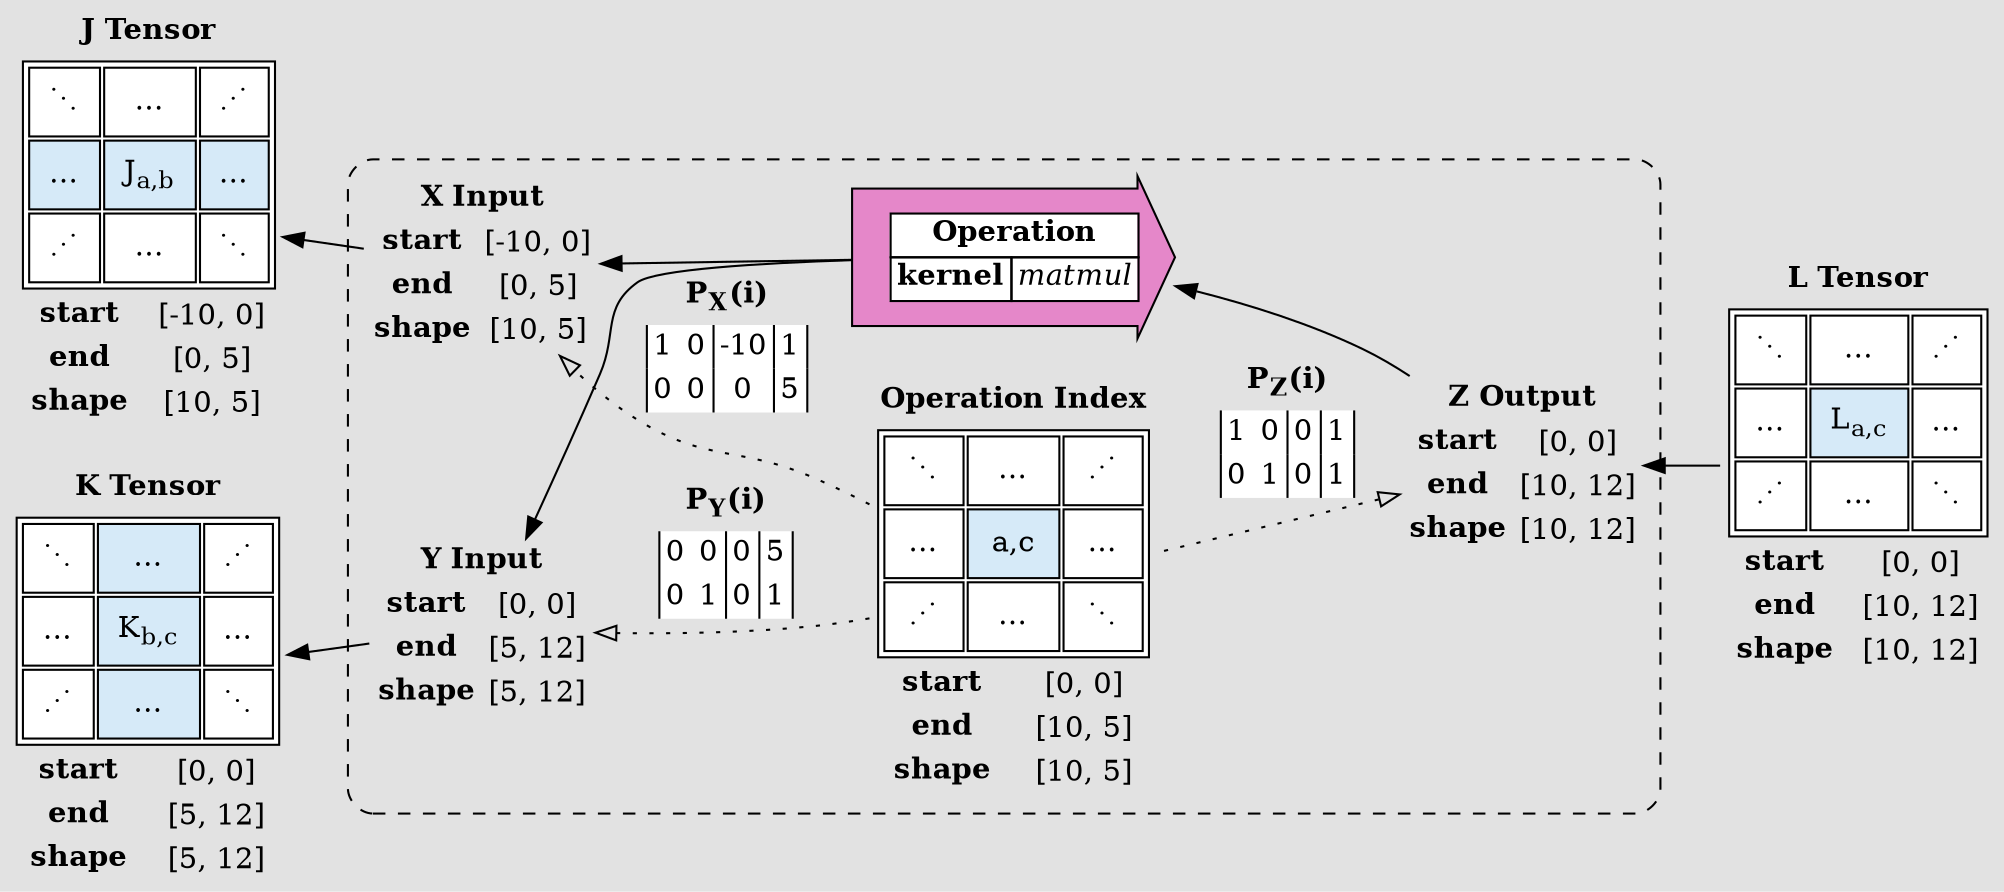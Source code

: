 digraph G {
  rankdir=RL;
  newrank=true;
  bgcolor="#E2E2E2";
  j [
    shape="plain";
    label=<
      <table border="0">
        <tr>
          <td colspan="2"><b>J Tensor</b></td>
        </tr>
        <tr>
          <td colspan="2">
            <table bgcolor="white" cellpadding="8">
              <tr>
                <td>⋱</td>
                <td>…</td>
                <td>⋰</td>
              </tr>
              <tr>
                <td bgcolor="#D6EAF8">…</td>
                <td bgcolor="#D6EAF8">J<sub>a,b</sub></td>
                <td bgcolor="#D6EAF8">…</td>
              </tr>
              <tr>
                <td>⋰</td>
                <td>…</td>
                <td>⋱</td>
              </tr>
            </table>
          </td>
        </tr>
        <tr>
          <td><b>start</b></td>
          <td>[-10, 0]</td>
        </tr>
        <tr>
          <td><b>end</b></td>
          <td>[0, 5]</td>
        </tr>
        <tr>
          <td><b>shape</b></td>
          <td>[10, 5]</td>
        </tr>
      </table>
    >;
  ];
  k [
    shape="plain";
    label=<
      <table border="0">
        <tr>
          <td colspan="2"><b>K Tensor</b></td>
        </tr>
        <tr>
          <td colspan="2">
            <table bgcolor="white" cellpadding="8">
              <tr>
                <td>⋱</td>
                <td bgcolor="#D6EAF8">…</td>
                <td>⋰</td>
              </tr>
              <tr>
                <td>…</td>
                <td bgcolor="#D6EAF8">K<sub>b,c</sub></td>
                <td>…</td>
              </tr>
              <tr>
                <td>⋰</td>
                <td bgcolor="#D6EAF8">…</td>
                <td>⋱</td>
              </tr>
            </table>
          </td>
        </tr>
        <tr>
          <td><b>start</b></td>
          <td>[0, 0]</td>
        </tr>
        <tr>
          <td><b>end</b></td>
          <td>[5, 12]</td>
        </tr>
        <tr>
          <td><b>shape</b></td>
          <td>[5, 12]</td>
        </tr>
      </table>
    >;
  ];
  l [
    shape="plain";
    label=<
      <table border="0">
        <tr>
          <td colspan="2"><b>L Tensor</b></td>
        </tr>
        <tr>
          <td colspan="2">
            <table bgcolor="white" cellpadding="8">
              <tr>
                <td>⋱</td>
                <td>…</td>
                <td>⋰</td>
              </tr>
              <tr>
                <td>…</td>
                <td bgcolor="#D6EAF8">L<sub>a,c</sub></td>
                <td>…</td>
              </tr>
              <tr>
                <td>⋰</td>
                <td>…</td>
                <td>⋱</td>
              </tr>
            </table>
          </td>
        </tr>
        <tr>
          <td><b>start</b></td>
          <td>[0, 0]</td>
        </tr>
        <tr>
          <td><b>end</b></td>
          <td>[10, 12]</td>
        </tr>
        <tr>
          <td><b>shape</b></td>
          <td>[10, 12]</td>
        </tr>
      </table>
    >;
  ];
  subgraph cluster_0 {
    style="dashed, rounded";
    peripheries=1;
    idx [
      shape="plain";
      label=<
        <table border="0">
          <tr>
            <td colspan="2"><b>Operation Index</b></td>
          </tr>
          <tr>
            <td colspan="2">
              <table bgcolor="white" cellpadding="8">
                <tr>
                  <td>⋱</td>
                  <td>…</td>
                  <td>⋰</td>
                </tr>
                <tr>
                  <td>…</td>
                  <td bgcolor="#D6EAF8">a,c</td>
                  <td>…</td>
                </tr>
                <tr>
                  <td>⋰</td>
                  <td>…</td>
                  <td>⋱</td>
                </tr>
              </table>
            </td>
          </tr>
          <tr>
            <td><b>start</b></td>
            <td>[0, 0]</td>
          </tr>
          <tr>
            <td><b>end</b></td>
            <td>[10, 5]</td>
          </tr>
          <tr>
            <td><b>shape</b></td>
            <td>[10, 5]</td>
          </tr>
        </table>
      >;
    ];
    x [
      shape="plain";
      label=<
        <table border="0">
          <tr>
            <td colspan="2"><b>X Input</b></td>
          </tr>
          <tr>
            <td><b>start</b></td>
            <td>[-10, 0]</td>
          </tr>
          <tr>
            <td><b>end</b></td>
            <td>[0, 5]</td>
          </tr>
          <tr>
            <td><b>shape</b></td>
            <td>[10, 5]</td>
          </tr>
        </table>
      >;
    ];
    y [
      shape="plain";
      label=<
        <table border="0">
          <tr>
            <td colspan="2"><b>Y Input</b></td>
          </tr>
          <tr>
            <td><b>start</b></td>
            <td>[0, 0]</td>
          </tr>
          <tr>
            <td><b>end</b></td>
            <td>[5, 12]</td>
          </tr>
          <tr>
            <td><b>shape</b></td>
            <td>[5, 12]</td>
          </tr>
        </table>
      >;
    ];
    z [
      shape="plain";
      label=<
        <table border="0">
          <tr>
            <td colspan="2"><b>Z Output</b></td>
          </tr>
          <tr>
            <td><b>start</b></td>
            <td>[0, 0]</td>
          </tr>
          <tr>
            <td><b>end</b></td>
            <td>[10, 12]</td>
          </tr>
          <tr>
            <td><b>shape</b></td>
            <td>[10, 12]</td>
          </tr>
        </table>
      >;
    ];
    op [
      label=<
        <table border="0" cellborder="1" cellspacing="0" bgcolor="white">
          <tr>
            <td colspan="2"><b>Operation</b></td>
          </tr>
          <tr>
            <td><b>kernel</b></td>
            <td><i>matmul</i></td>
          </tr>
        </table>
      >;
      shape=rarrow;
      style=filled;
      fillcolor="#E587C9";
      margin=0.25;
    ];
  }
  // end cluster_0
  op -> x;
  x -> j;
  op -> y;
  y -> k;
  l -> z;
  z -> op;
  idx -> x [
    label=<
      <table border="0" cellborder="0">
        <tr>
          <td><b>P<sub>X</sub>(i)</b></td>
        </tr>
        <tr>
          <td>
            <table bgcolor="white" border="0" cellspacing="0" cellborder="1">
              <tr>
                <td sides="L">1</td>
                <td sides="R">0</td>
                <td sides="R">-10</td>
                <td sides="R">1</td>
              </tr>
              <tr>
                <td sides="L">0</td>
                <td sides="R">0</td>
                <td sides="R">0</td>
                <td sides="R">5</td>
              </tr>
            </table>
          </td>
        </tr>
      </table>
    >;
    style=dotted;
    arrowhead=empty;
  ];
  idx -> y [
    label=<
      <table border="0" cellborder="0">
        <tr>
          <td><b>P<sub>Y</sub>(i)</b></td>
        </tr>
        <tr>
          <td>
            <table bgcolor="white" border="0" cellspacing="0" cellborder="1">
              <tr>
                <td sides="L">0</td>
                <td sides="R">0</td>
                <td sides="R">0</td>
                <td sides="R">5</td>
              </tr>
              <tr>
                <td sides="L">0</td>
                <td sides="R">1</td>
                <td sides="R">0</td>
                <td sides="R">1</td>
              </tr>
            </table>
          </td>
        </tr>
      </table>
    >;
    style=dotted;
    arrowhead=empty;
  ];
  z -> idx [
    label=<
      <table border="0" cellborder="0">
        <tr>
          <td><b>P<sub>Z</sub>(i)</b></td>
        </tr>
        <tr>
          <td>
            <table bgcolor="white" border="0" cellspacing="0" cellborder="1">
              <tr>
                <td sides="L">1</td>
                <td sides="R">0</td>
                <td sides="R">0</td>
                <td sides="R">1</td>
              </tr>
              <tr>
                <td sides="L">0</td>
                <td sides="R">1</td>
                <td sides="R">0</td>
                <td sides="R">1</td>
              </tr>
            </table>
          </td>
        </tr>
      </table>
    >;
    style=dotted;
    arrowtail=empty;
    dir=back;
  ];
  { rank=same; op; idx; }
}
